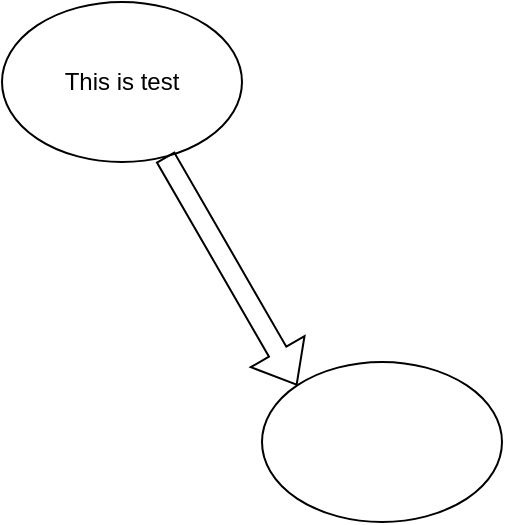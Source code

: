 <mxfile version="20.2.5" type="github"><diagram id="TU1ApuaFsVgMvRXNgRxH" name="Page-1"><mxGraphModel dx="1038" dy="571" grid="1" gridSize="10" guides="1" tooltips="1" connect="1" arrows="1" fold="1" page="1" pageScale="1" pageWidth="850" pageHeight="1100" math="0" shadow="0"><root><mxCell id="0"/><mxCell id="1" parent="0"/><mxCell id="QR1E-VBWHYEGlbvUml0T-1" value="This is test" style="ellipse;whiteSpace=wrap;html=1;" vertex="1" parent="1"><mxGeometry x="280" y="170" width="120" height="80" as="geometry"/></mxCell><mxCell id="QR1E-VBWHYEGlbvUml0T-2" value="" style="ellipse;whiteSpace=wrap;html=1;" vertex="1" parent="1"><mxGeometry x="410" y="350" width="120" height="80" as="geometry"/></mxCell><mxCell id="QR1E-VBWHYEGlbvUml0T-3" value="" style="shape=flexArrow;endArrow=classic;html=1;rounded=0;entryX=0;entryY=0;entryDx=0;entryDy=0;" edge="1" parent="1" source="QR1E-VBWHYEGlbvUml0T-1" target="QR1E-VBWHYEGlbvUml0T-2"><mxGeometry width="50" height="50" relative="1" as="geometry"><mxPoint x="350" y="320" as="sourcePoint"/><mxPoint x="400" y="270" as="targetPoint"/></mxGeometry></mxCell></root></mxGraphModel></diagram></mxfile>